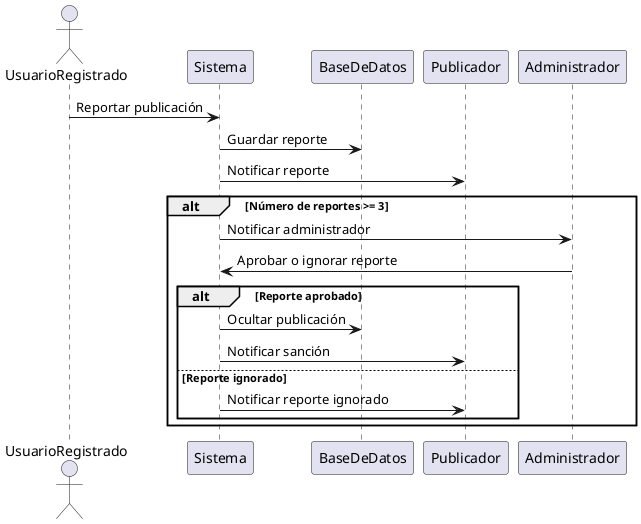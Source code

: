 @startuml new_report
actor UsuarioRegistrado
UsuarioRegistrado -> Sistema : Reportar publicación
Sistema -> BaseDeDatos : Guardar reporte
Sistema -> Publicador : Notificar reporte
alt Número de reportes >= 3
    Sistema -> Administrador : Notificar administrador
    Administrador -> Sistema : Aprobar o ignorar reporte
    alt Reporte aprobado
        Sistema -> BaseDeDatos : Ocultar publicación
        Sistema -> Publicador : Notificar sanción
    else Reporte ignorado
        Sistema -> Publicador : Notificar reporte ignorado
    end
end
@enduml
